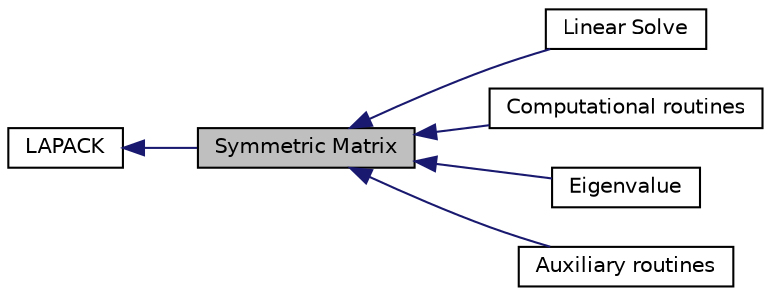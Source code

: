 digraph "Symmetric Matrix"
{
  edge [fontname="Helvetica",fontsize="10",labelfontname="Helvetica",labelfontsize="10"];
  node [fontname="Helvetica",fontsize="10",shape=record];
  rankdir=LR;
  Node1 [label="LAPACK",height=0.2,width=0.4,color="black", fillcolor="white", style="filled",URL="$group__lapack.html"];
  Node2 [label="Linear Solve",height=0.2,width=0.4,color="black", fillcolor="white", style="filled",URL="$group__solve_s_y.html"];
  Node0 [label="Symmetric Matrix",height=0.2,width=0.4,color="black", fillcolor="grey75", style="filled" fontcolor="black"];
  Node4 [label="Computational routines",height=0.2,width=0.4,color="black", fillcolor="white", style="filled",URL="$group__computational_s_y.html"];
  Node3 [label="Eigenvalue",height=0.2,width=0.4,color="black", fillcolor="white", style="filled",URL="$group__eigen_s_y.html"];
  Node5 [label="Auxiliary routines",height=0.2,width=0.4,color="black", fillcolor="white", style="filled",URL="$group__auxiliary_s_y.html"];
  Node1->Node0 [shape=plaintext, color="midnightblue", dir="back", style="solid"];
  Node0->Node2 [shape=plaintext, color="midnightblue", dir="back", style="solid"];
  Node0->Node3 [shape=plaintext, color="midnightblue", dir="back", style="solid"];
  Node0->Node4 [shape=plaintext, color="midnightblue", dir="back", style="solid"];
  Node0->Node5 [shape=plaintext, color="midnightblue", dir="back", style="solid"];
}
